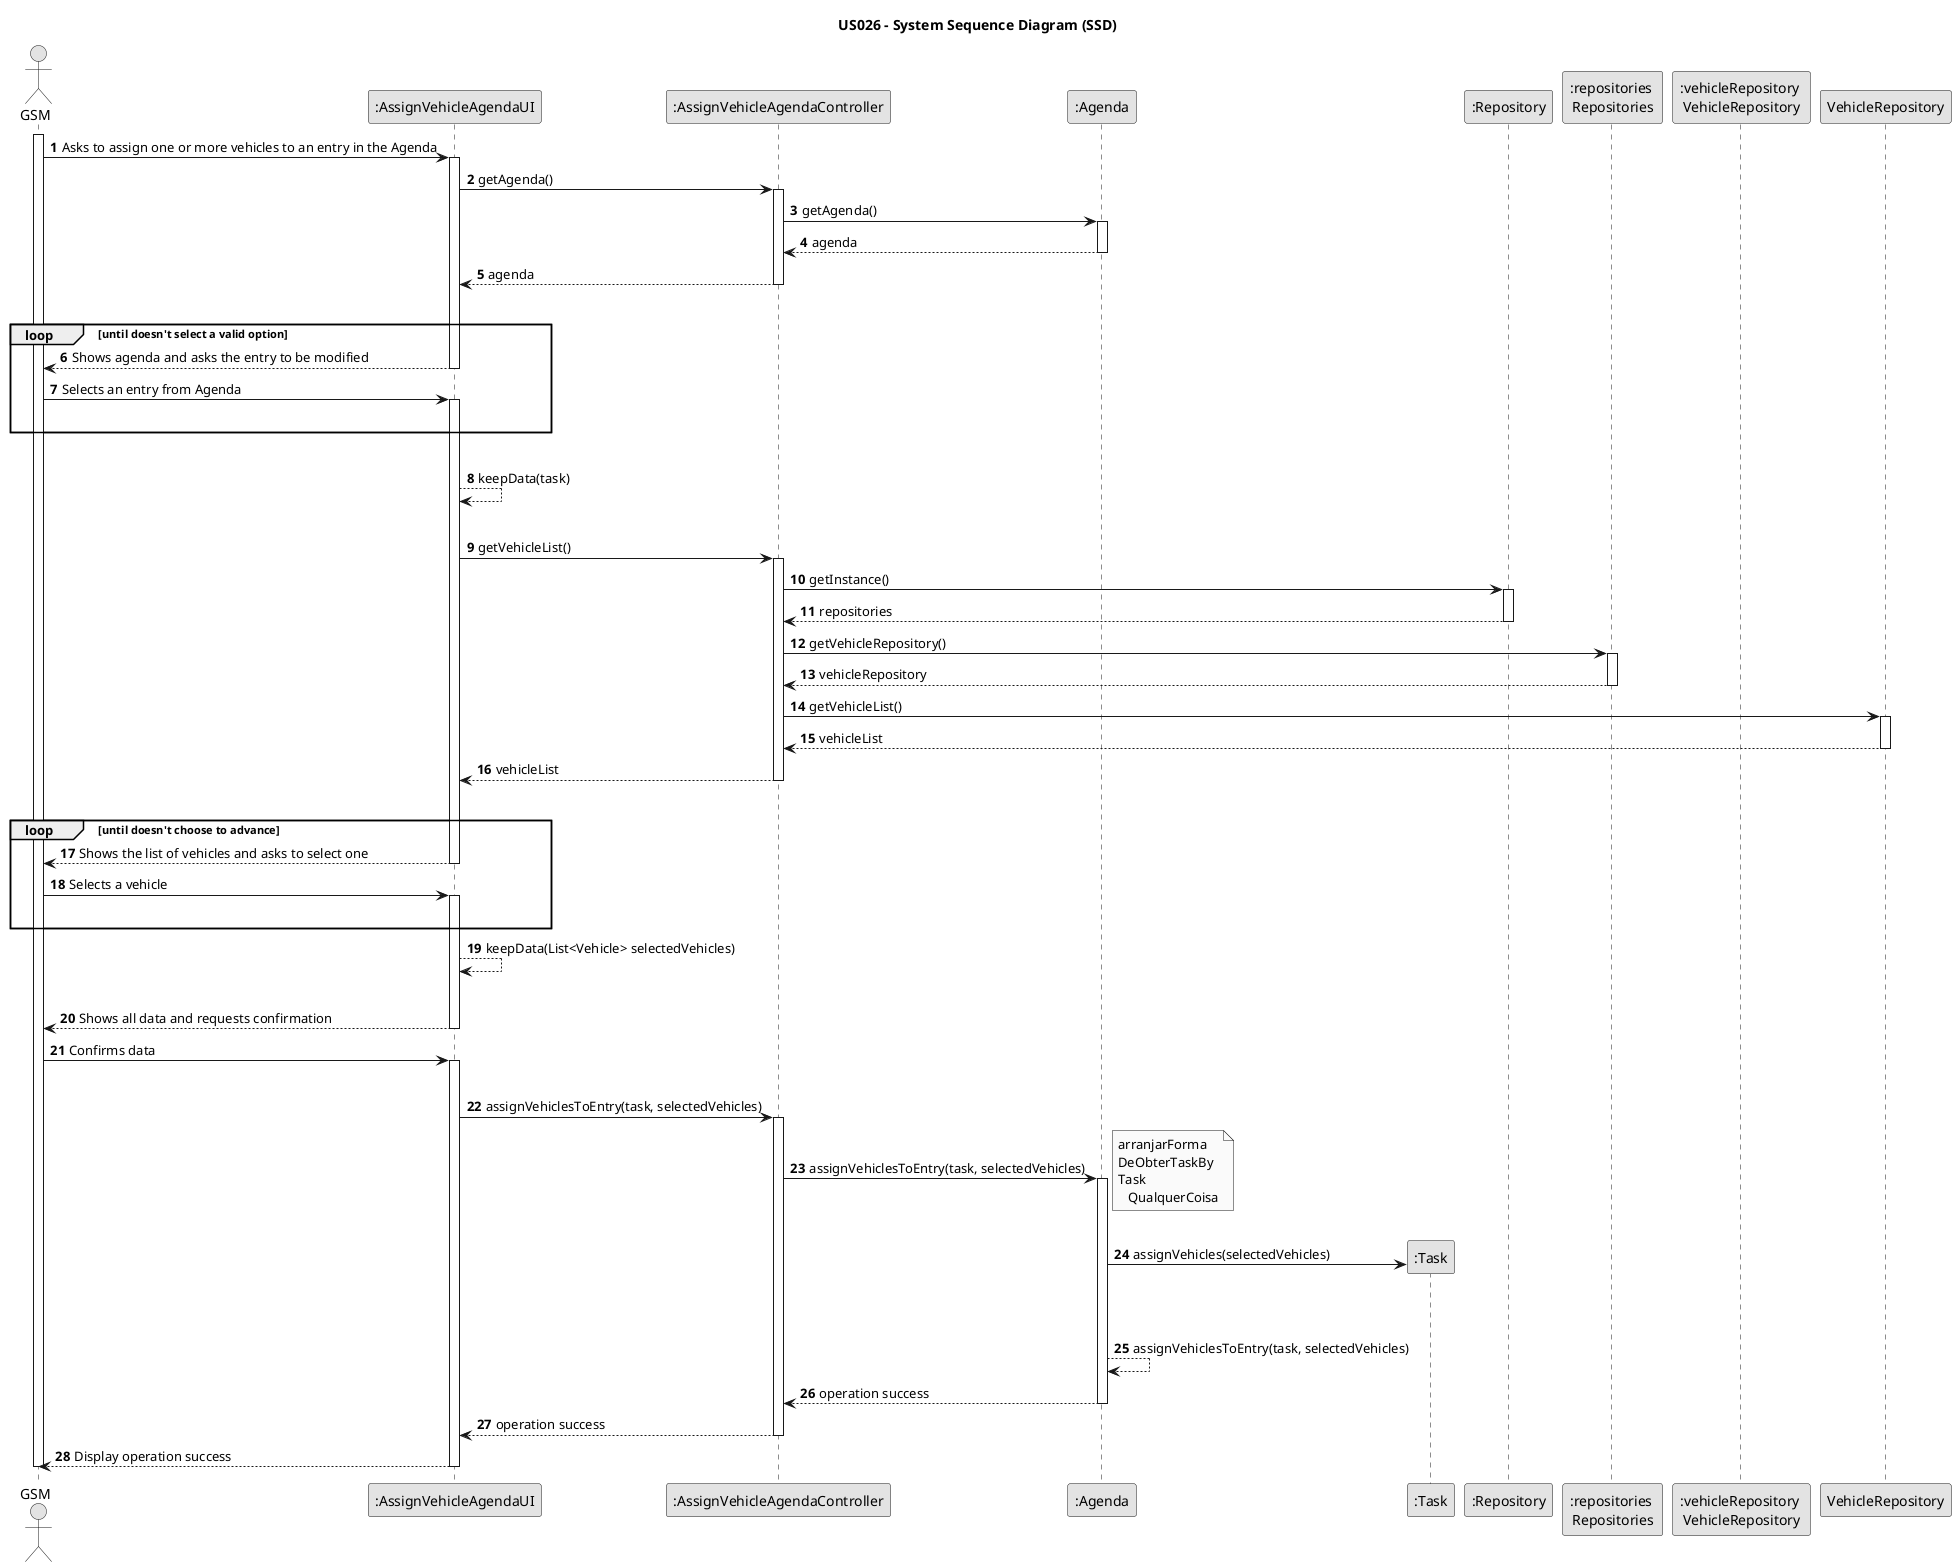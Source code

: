 @startuml
skinparam monochrome true
skinparam packageStyle rectangle
skinparam shadowing false

title US026 - System Sequence Diagram (SSD)

autonumber

actor "GSM" as GSM
participant ":AssignVehicleAgendaUI" as UI
participant ":AssignVehicleAgendaController" as CTRL
participant ":Agenda" as Agenda
participant ":Task" as Task
participant ":Repository" as REP
participant ":repositories \nRepositories" as REPS
participant ":vehicleRepository \nVehicleRepository" as VR



activate GSM

    GSM -> UI : Asks to assign one or more vehicles to an entry in the Agenda



    activate UI

    UI -> CTRL : getAgenda()

    activate CTRL

        CTRL -> Agenda : getAgenda()

        activate Agenda

            Agenda --> CTRL : agenda
        deactivate Agenda

        CTRL --> UI : agenda
    deactivate CTRL
    |||

    loop until doesn't select a valid option

        UI --> GSM : Shows agenda and asks the entry to be modified

        deactivate UI

        GSM -> UI : Selects an entry from Agenda

        activate UI
        |||
        end loop
        |||
        UI --> UI : keepData(task)
        |||

        UI -> CTRL : getVehicleList()

         activate CTRL

                    CTRL -> REP : getInstance()

                    activate REP

                    REP --> CTRL : repositories
                    deactivate REP

                    CTRL -> REPS : getVehicleRepository()
                    activate REPS

                    REPS --> CTRL : vehicleRepository
                    deactivate REPS

                    CTRL -> VehicleRepository : getVehicleList()
                    activate VehicleRepository

                    VehicleRepository --> CTRL : vehicleList
                    deactivate VehicleRepository

                    CTRL --> UI : vehicleList
                   deactivate CTRL
                    |||

        loop until doesn't choose to advance
        UI --> GSM : Shows the list of vehicles and asks to select one
            deactivate UI

    GSM -> UI : Selects a vehicle
    activate UI
        |||
        end

        UI --> UI : keepData(List<Vehicle> selectedVehicles)
        |||

        UI --> GSM : Shows all data and requests confirmation
    deactivate UI

    GSM -> UI: Confirms data

    activate UI
        |||

        UI -> CTRL : assignVehiclesToEntry(task, selectedVehicles)

        activate CTRL

            CTRL -> Agenda : assignVehiclesToEntry(task, selectedVehicles)

            activate Agenda

            note right
             arranjarForma
             DeObterTaskBy
             Task
                QualquerCoisa
            end note
            |||
            Agenda -> Task** : assignVehicles(selectedVehicles)
            |||
            |||

            Agenda --> Agenda : assignVehiclesToEntry(task, selectedVehicles)

            Agenda --> CTRL : operation success
        deactivate Agenda

        CTRL --> UI : operation success

        deactivate CTRL

        UI --> GSM : Display operation success



    deactivate UI






deactivate GSM


@enduml
